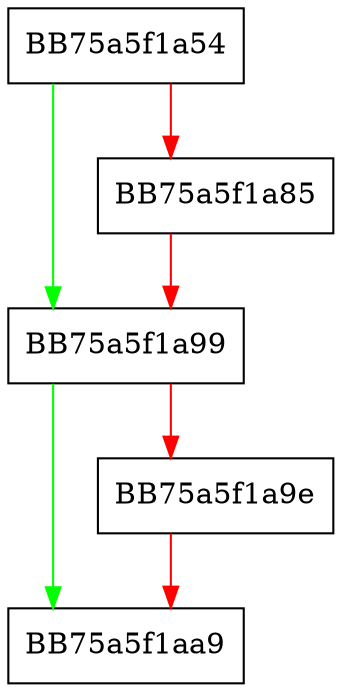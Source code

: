 digraph sqlite3ExprIfFalseDup {
  node [shape="box"];
  graph [splines=ortho];
  BB75a5f1a54 -> BB75a5f1a99 [color="green"];
  BB75a5f1a54 -> BB75a5f1a85 [color="red"];
  BB75a5f1a85 -> BB75a5f1a99 [color="red"];
  BB75a5f1a99 -> BB75a5f1aa9 [color="green"];
  BB75a5f1a99 -> BB75a5f1a9e [color="red"];
  BB75a5f1a9e -> BB75a5f1aa9 [color="red"];
}